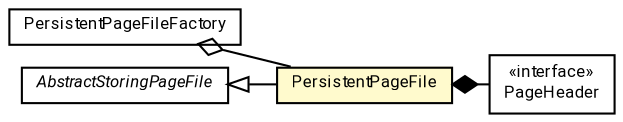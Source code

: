 #!/usr/local/bin/dot
#
# Class diagram 
# Generated by UMLGraph version R5_7_2-60-g0e99a6 (http://www.spinellis.gr/umlgraph/)
#

digraph G {
	graph [fontnames="svg"]
	edge [fontname="Roboto",fontsize=7,labelfontname="Roboto",labelfontsize=7,color="black"];
	node [fontname="Roboto",fontcolor="black",fontsize=8,shape=plaintext,margin=0,width=0,height=0];
	nodesep=0.15;
	ranksep=0.25;
	rankdir=LR;
	// de.lmu.ifi.dbs.elki.persistent.PersistentPageFileFactory<P extends de.lmu.ifi.dbs.elki.persistent.ExternalizablePage>
	c8168450 [label=<<table title="de.lmu.ifi.dbs.elki.persistent.PersistentPageFileFactory" border="0" cellborder="1" cellspacing="0" cellpadding="2" href="PersistentPageFileFactory.html" target="_parent">
		<tr><td><table border="0" cellspacing="0" cellpadding="1">
		<tr><td align="center" balign="center"> <font face="Roboto">PersistentPageFileFactory</font> </td></tr>
		</table></td></tr>
		</table>>, URL="PersistentPageFileFactory.html"];
	// de.lmu.ifi.dbs.elki.persistent.PersistentPageFile<P extends de.lmu.ifi.dbs.elki.persistent.ExternalizablePage>
	c8168454 [label=<<table title="de.lmu.ifi.dbs.elki.persistent.PersistentPageFile" border="0" cellborder="1" cellspacing="0" cellpadding="2" bgcolor="lemonChiffon" href="PersistentPageFile.html" target="_parent">
		<tr><td><table border="0" cellspacing="0" cellpadding="1">
		<tr><td align="center" balign="center"> <font face="Roboto">PersistentPageFile</font> </td></tr>
		</table></td></tr>
		</table>>, URL="PersistentPageFile.html"];
	// de.lmu.ifi.dbs.elki.persistent.AbstractStoringPageFile<P extends de.lmu.ifi.dbs.elki.persistent.Page>
	c8171478 [label=<<table title="de.lmu.ifi.dbs.elki.persistent.AbstractStoringPageFile" border="0" cellborder="1" cellspacing="0" cellpadding="2" href="AbstractStoringPageFile.html" target="_parent">
		<tr><td><table border="0" cellspacing="0" cellpadding="1">
		<tr><td align="center" balign="center"> <font face="Roboto"><i>AbstractStoringPageFile</i></font> </td></tr>
		</table></td></tr>
		</table>>, URL="AbstractStoringPageFile.html"];
	// de.lmu.ifi.dbs.elki.persistent.PageHeader
	c8171481 [label=<<table title="de.lmu.ifi.dbs.elki.persistent.PageHeader" border="0" cellborder="1" cellspacing="0" cellpadding="2" href="PageHeader.html" target="_parent">
		<tr><td><table border="0" cellspacing="0" cellpadding="1">
		<tr><td align="center" balign="center"> &#171;interface&#187; </td></tr>
		<tr><td align="center" balign="center"> <font face="Roboto">PageHeader</font> </td></tr>
		</table></td></tr>
		</table>>, URL="PageHeader.html"];
	// de.lmu.ifi.dbs.elki.persistent.PersistentPageFileFactory<P extends de.lmu.ifi.dbs.elki.persistent.ExternalizablePage> has de.lmu.ifi.dbs.elki.persistent.PersistentPageFile<P extends de.lmu.ifi.dbs.elki.persistent.ExternalizablePage>
	c8168450 -> c8168454 [arrowhead=none,arrowtail=ediamond,dir=back,weight=4];
	// de.lmu.ifi.dbs.elki.persistent.PersistentPageFile<P extends de.lmu.ifi.dbs.elki.persistent.ExternalizablePage> extends de.lmu.ifi.dbs.elki.persistent.AbstractStoringPageFile<P extends de.lmu.ifi.dbs.elki.persistent.Page>
	c8171478 -> c8168454 [arrowtail=empty,dir=back,weight=10];
	// de.lmu.ifi.dbs.elki.persistent.PersistentPageFile<P extends de.lmu.ifi.dbs.elki.persistent.ExternalizablePage> composed de.lmu.ifi.dbs.elki.persistent.PageHeader
	c8168454 -> c8171481 [arrowhead=none,arrowtail=diamond,dir=back,weight=6];
}

